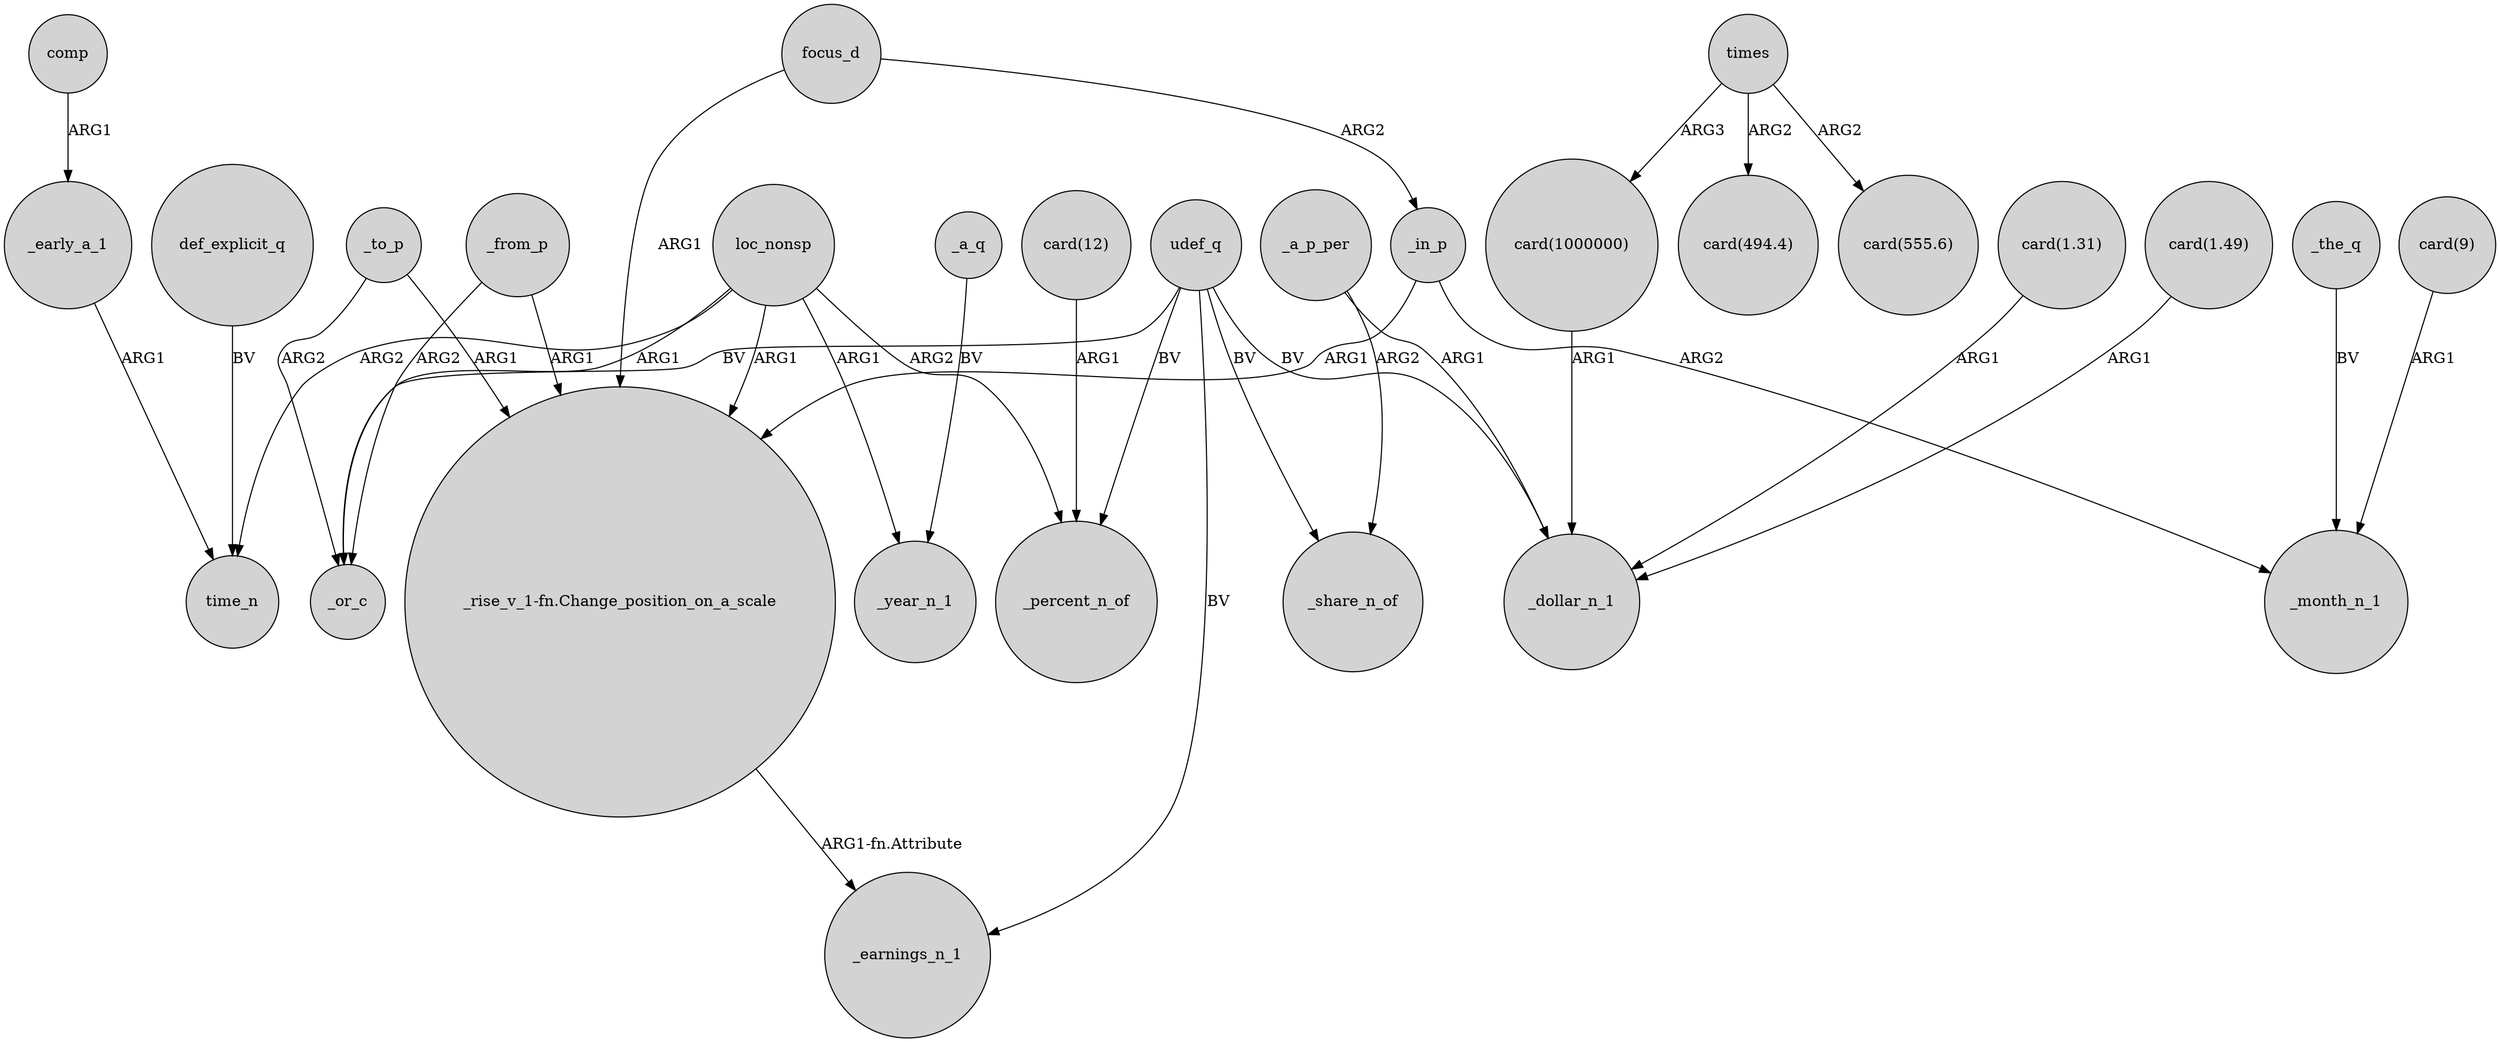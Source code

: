 digraph {
	node [shape=circle style=filled]
	_early_a_1 -> time_n [label=ARG1]
	_to_p -> _or_c [label=ARG2]
	"card(1.31)" -> _dollar_n_1 [label=ARG1]
	times -> "card(494.4)" [label=ARG2]
	_the_q -> _month_n_1 [label=BV]
	loc_nonsp -> _year_n_1 [label=ARG1]
	_to_p -> "_rise_v_1-fn.Change_position_on_a_scale" [label=ARG1]
	loc_nonsp -> "_rise_v_1-fn.Change_position_on_a_scale" [label=ARG1]
	"card(1.49)" -> _dollar_n_1 [label=ARG1]
	times -> "card(1000000)" [label=ARG3]
	comp -> _early_a_1 [label=ARG1]
	"_rise_v_1-fn.Change_position_on_a_scale" -> _earnings_n_1 [label="ARG1-fn.Attribute"]
	_a_q -> _year_n_1 [label=BV]
	udef_q -> _or_c [label=BV]
	focus_d -> "_rise_v_1-fn.Change_position_on_a_scale" [label=ARG1]
	_a_p_per -> _share_n_of [label=ARG2]
	udef_q -> _earnings_n_1 [label=BV]
	udef_q -> _percent_n_of [label=BV]
	udef_q -> _share_n_of [label=BV]
	_in_p -> _month_n_1 [label=ARG2]
	"card(12)" -> _percent_n_of [label=ARG1]
	udef_q -> _dollar_n_1 [label=BV]
	focus_d -> _in_p [label=ARG2]
	"card(1000000)" -> _dollar_n_1 [label=ARG1]
	_from_p -> _or_c [label=ARG2]
	loc_nonsp -> _or_c [label=ARG1]
	_a_p_per -> _dollar_n_1 [label=ARG1]
	def_explicit_q -> time_n [label=BV]
	times -> "card(555.6)" [label=ARG2]
	loc_nonsp -> time_n [label=ARG2]
	_in_p -> "_rise_v_1-fn.Change_position_on_a_scale" [label=ARG1]
	"card(9)" -> _month_n_1 [label=ARG1]
	_from_p -> "_rise_v_1-fn.Change_position_on_a_scale" [label=ARG1]
	loc_nonsp -> _percent_n_of [label=ARG2]
}
